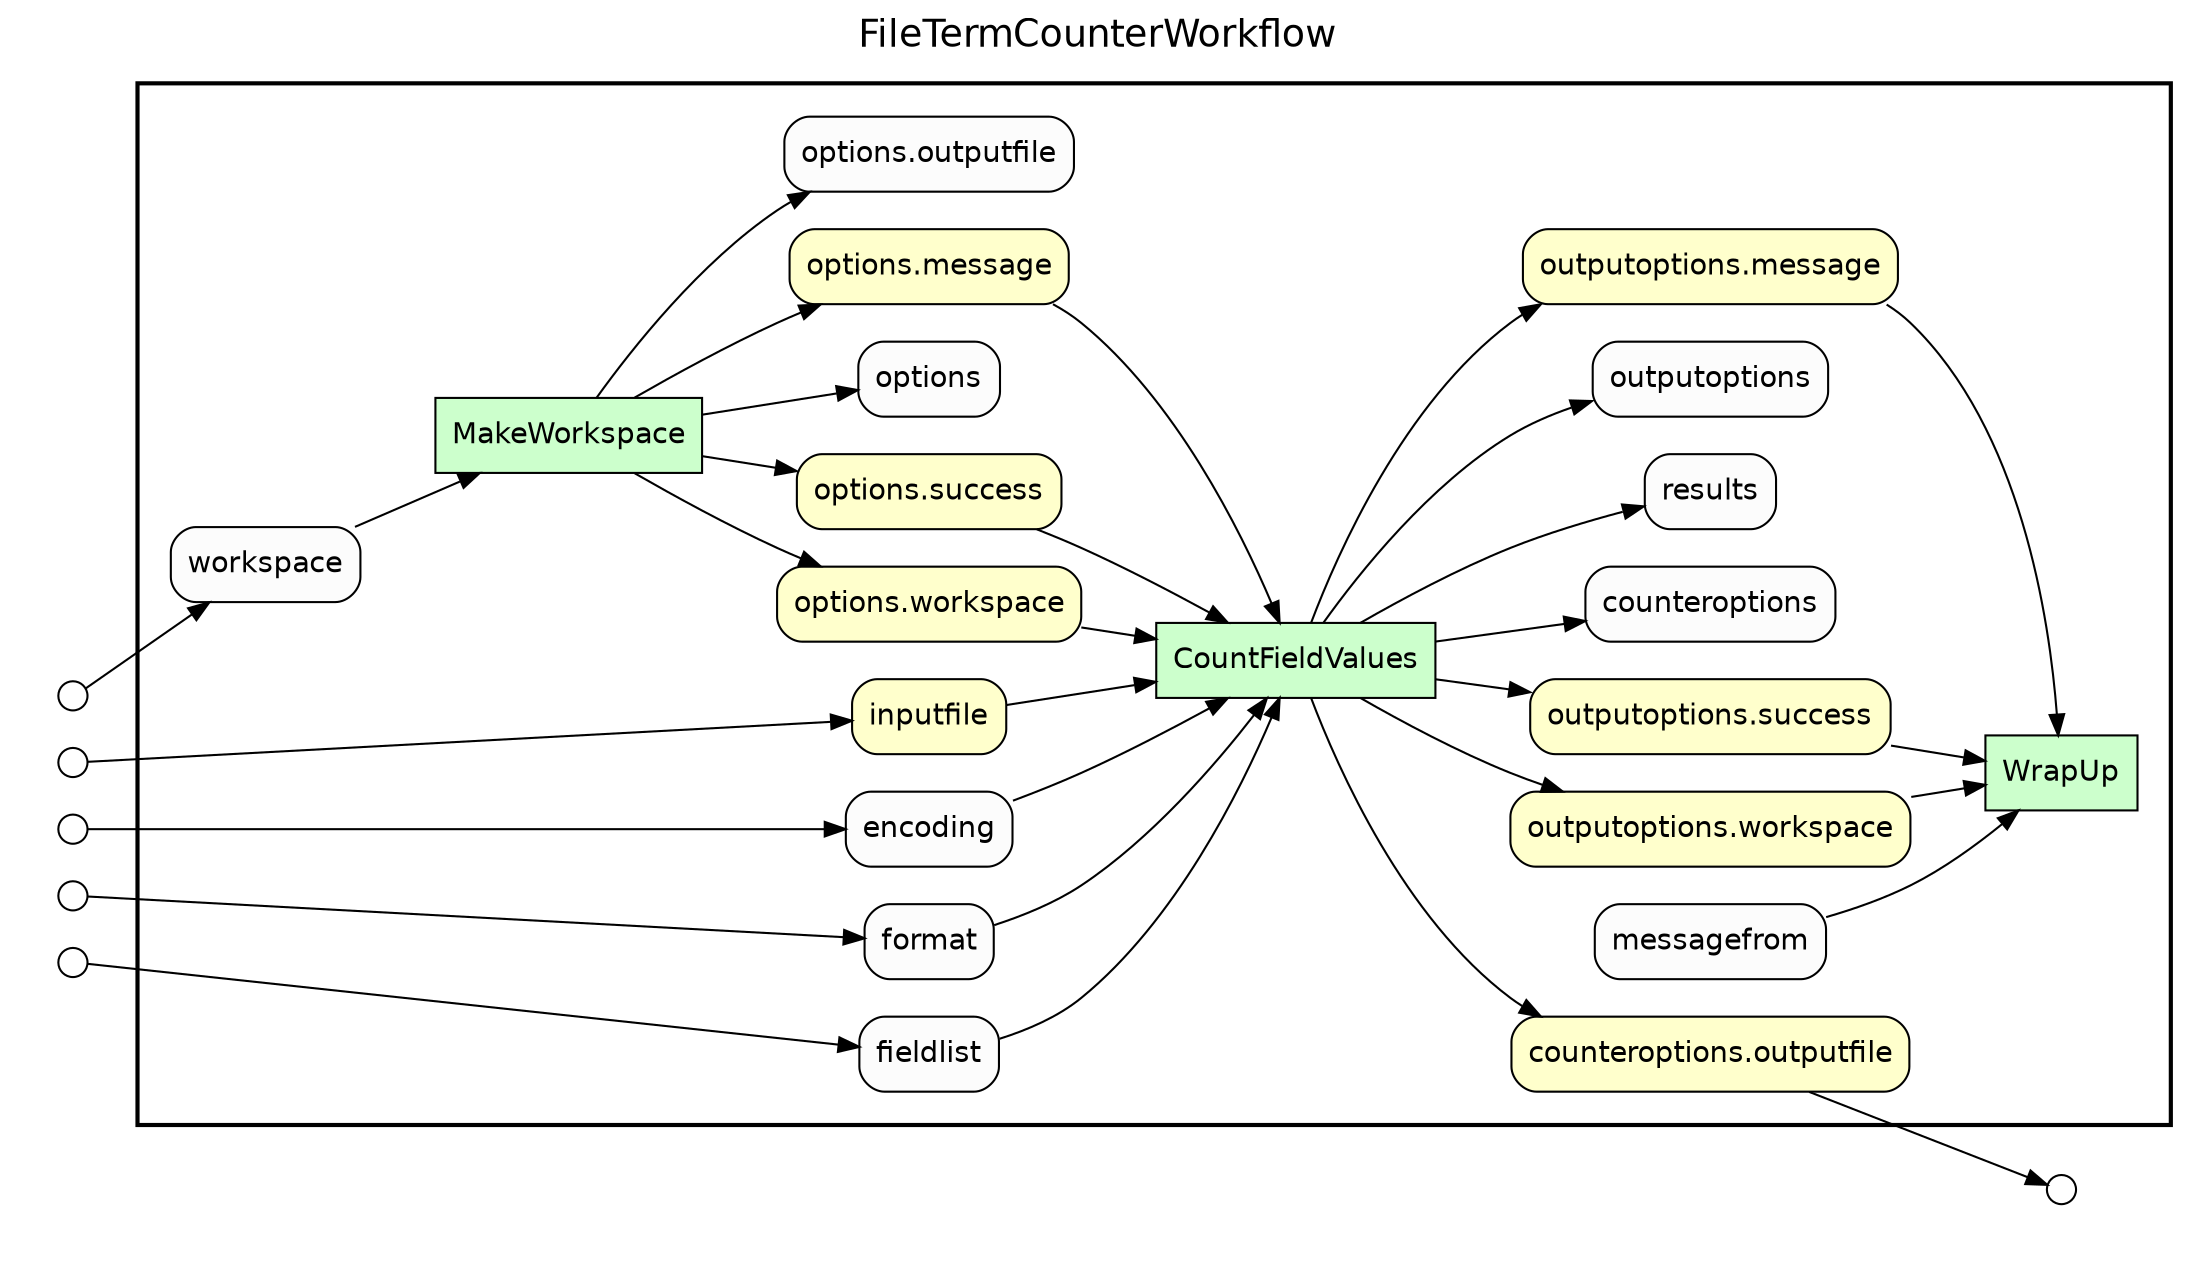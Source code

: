 
/* Start of top-level graph */
digraph Workflow {
rankdir=LR

/* Title for graph */
fontname=Helvetica; fontsize=18; labelloc=t
label=FileTermCounterWorkflow

/* Start of double cluster for drawing box around nodes in workflow */
subgraph cluster_workflow_box_outer { label=""; color=black; penwidth=2
subgraph cluster_workflow_box_inner { label=""; penwidth=0

/* Style for nodes representing atomic programs in workflow */
node[shape=box style=filled fillcolor="#CCFFCC" peripheries=1 fontname=Helvetica]

/* Nodes representing atomic programs in workflow */
MakeWorkspace
CountFieldValues
WrapUp

/* Style for nodes representing non-parameter data channels in workflow */
node[shape=box style="rounded,filled" fillcolor="#FFFFCC" peripheries=1 fontname=Helvetica]

/* Nodes for non-parameter data channels in workflow */
"counteroptions.outputfile"
inputfile
"options.workspace"
"options.success"
"options.message"
"outputoptions.workspace"
"outputoptions.success"
"outputoptions.message"

/* Style for nodes representing parameter channels in workflow */
node[shape=box style="rounded,filled" fillcolor="#FCFCFC" peripheries=1 fontname=Helvetica]

/* Nodes representing parameter channels in workflow */
workspace
encoding
format
fieldlist

/* Edges representing connections between programs and channels */
MakeWorkspace -> "options.success"
MakeWorkspace -> "options.workspace"
MakeWorkspace -> "options.message"
MakeWorkspace -> "options.outputfile"
MakeWorkspace -> options
workspace -> MakeWorkspace
CountFieldValues -> "outputoptions.success"
CountFieldValues -> "outputoptions.message"
CountFieldValues -> "outputoptions.workspace"
CountFieldValues -> counteroptions
CountFieldValues -> "counteroptions.outputfile"
CountFieldValues -> results
CountFieldValues -> outputoptions
inputfile -> CountFieldValues
encoding -> CountFieldValues
format -> CountFieldValues
fieldlist -> CountFieldValues
"options.workspace" -> CountFieldValues
"options.success" -> CountFieldValues
"options.message" -> CountFieldValues
"outputoptions.workspace" -> WrapUp
"outputoptions.success" -> WrapUp
"outputoptions.message" -> WrapUp
messagefrom -> WrapUp

/* End of double cluster for drawing box around nodes in workflow */
}}

/* Hidden double-cluster for grouping workflow input ports */
subgraph cluster_input_ports_group_outer { label=""; penwidth=0
subgraph cluster_input_ports_group_inner { label=""; penwidth=0

/* Style for nodes representing workflow input ports */
node[shape=circle style="rounded,filled" fillcolor="#FFFFFF" peripheries=1 fontname=Helvetica width=0.2]

/* Nodes representing workflow input ports */
workspace_input_port [label=""]
inputfile_input_port [label=""]
encoding_input_port [label=""]
format_input_port [label=""]
fieldlist_input_port [label=""]

/* End of double-cluster for grouping workflow input ports */
}}

/* Hidden double-cluster for grouping workflow output ports */
subgraph cluster_output_ports_group_outer { label=""; penwidth=0
subgraph cluster_output_ports_group_inner { label=""; penwidth=0

/* Style for nodes representing workflow output ports */
node[shape=circle style="rounded,filled" fillcolor="#FFFFFF" peripheries=1 fontname=Helvetica width=0.2]

/* Nodes representing workflow output ports */
"counteroptions.outputfile_output_port" [label=""]

/* End of double-cluster for grouping workflow output ports */
}}

/* Edges from input ports to channels */
workspace_input_port -> workspace
inputfile_input_port -> inputfile
encoding_input_port -> encoding
format_input_port -> format
fieldlist_input_port -> fieldlist

/* Edges from channels to output ports */
"counteroptions.outputfile" -> "counteroptions.outputfile_output_port"

/* End of top-level graph */
}
